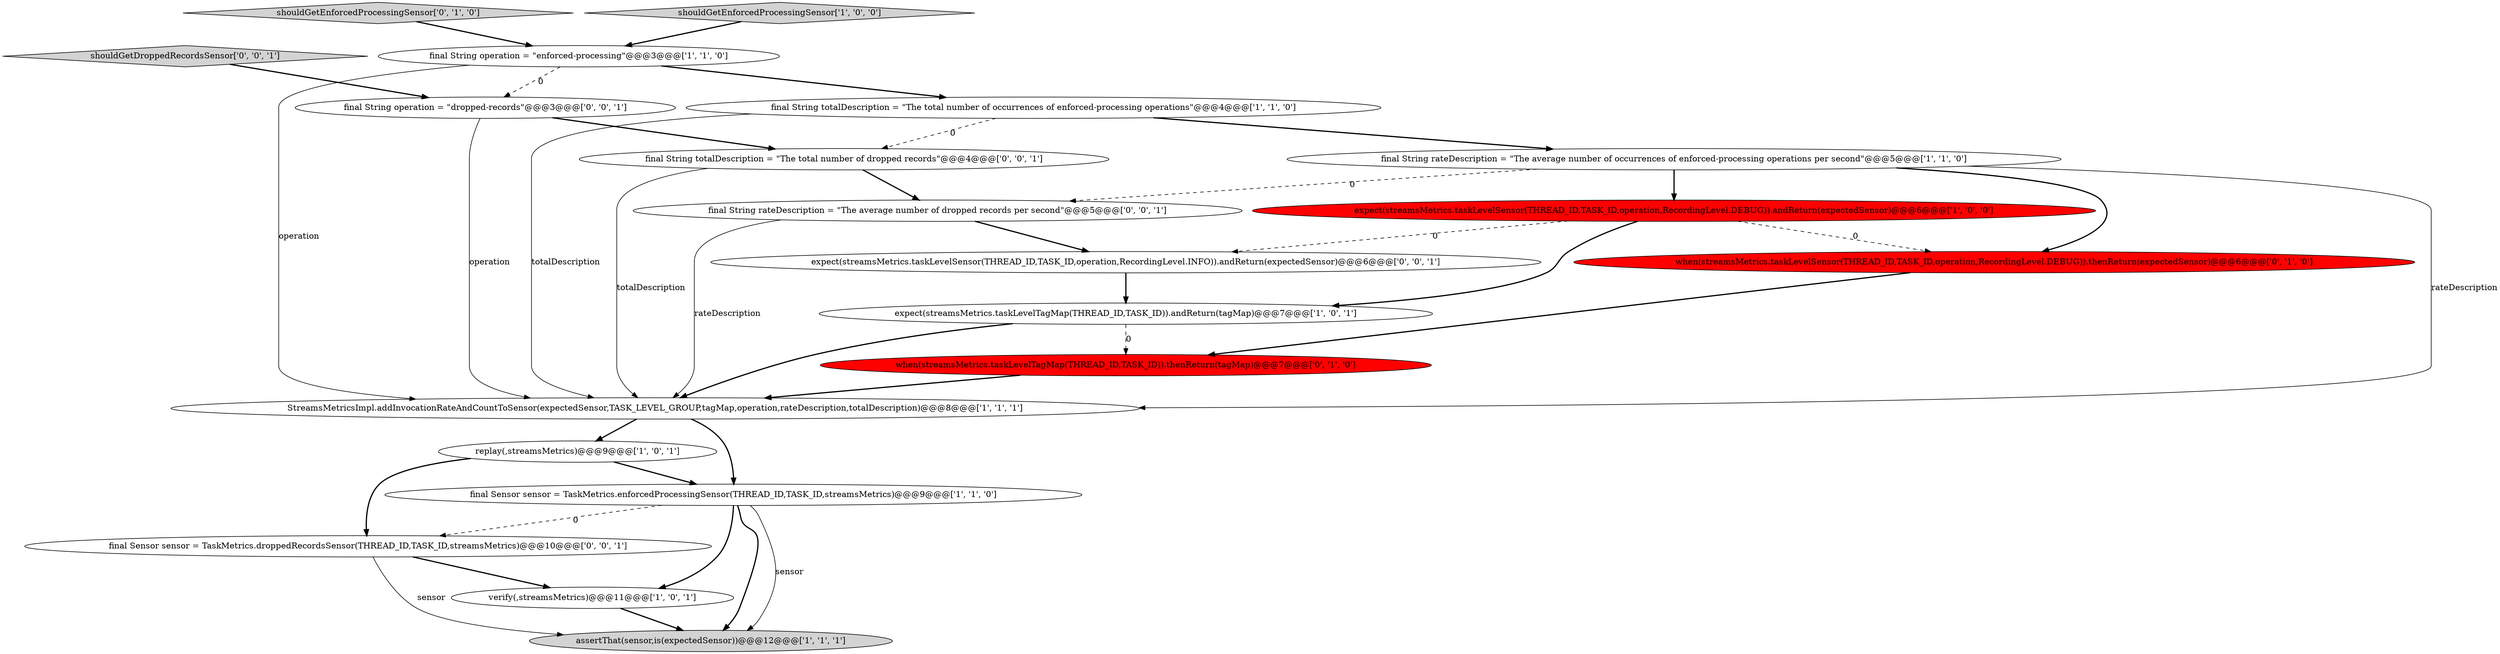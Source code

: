 digraph {
1 [style = filled, label = "assertThat(sensor,is(expectedSensor))@@@12@@@['1', '1', '1']", fillcolor = lightgray, shape = ellipse image = "AAA0AAABBB1BBB"];
11 [style = filled, label = "shouldGetEnforcedProcessingSensor['0', '1', '0']", fillcolor = lightgray, shape = diamond image = "AAA0AAABBB2BBB"];
15 [style = filled, label = "final String totalDescription = \"The total number of dropped records\"@@@4@@@['0', '0', '1']", fillcolor = white, shape = ellipse image = "AAA0AAABBB3BBB"];
3 [style = filled, label = "replay(,streamsMetrics)@@@9@@@['1', '0', '1']", fillcolor = white, shape = ellipse image = "AAA0AAABBB1BBB"];
7 [style = filled, label = "final String totalDescription = \"The total number of occurrences of enforced-processing operations\"@@@4@@@['1', '1', '0']", fillcolor = white, shape = ellipse image = "AAA0AAABBB1BBB"];
8 [style = filled, label = "expect(streamsMetrics.taskLevelSensor(THREAD_ID,TASK_ID,operation,RecordingLevel.DEBUG)).andReturn(expectedSensor)@@@6@@@['1', '0', '0']", fillcolor = red, shape = ellipse image = "AAA1AAABBB1BBB"];
9 [style = filled, label = "StreamsMetricsImpl.addInvocationRateAndCountToSensor(expectedSensor,TASK_LEVEL_GROUP,tagMap,operation,rateDescription,totalDescription)@@@8@@@['1', '1', '1']", fillcolor = white, shape = ellipse image = "AAA0AAABBB1BBB"];
13 [style = filled, label = "when(streamsMetrics.taskLevelSensor(THREAD_ID,TASK_ID,operation,RecordingLevel.DEBUG)).thenReturn(expectedSensor)@@@6@@@['0', '1', '0']", fillcolor = red, shape = ellipse image = "AAA1AAABBB2BBB"];
17 [style = filled, label = "final Sensor sensor = TaskMetrics.droppedRecordsSensor(THREAD_ID,TASK_ID,streamsMetrics)@@@10@@@['0', '0', '1']", fillcolor = white, shape = ellipse image = "AAA0AAABBB3BBB"];
14 [style = filled, label = "final String operation = \"dropped-records\"@@@3@@@['0', '0', '1']", fillcolor = white, shape = ellipse image = "AAA0AAABBB3BBB"];
0 [style = filled, label = "final Sensor sensor = TaskMetrics.enforcedProcessingSensor(THREAD_ID,TASK_ID,streamsMetrics)@@@9@@@['1', '1', '0']", fillcolor = white, shape = ellipse image = "AAA0AAABBB1BBB"];
10 [style = filled, label = "shouldGetEnforcedProcessingSensor['1', '0', '0']", fillcolor = lightgray, shape = diamond image = "AAA0AAABBB1BBB"];
18 [style = filled, label = "final String rateDescription = \"The average number of dropped records per second\"@@@5@@@['0', '0', '1']", fillcolor = white, shape = ellipse image = "AAA0AAABBB3BBB"];
6 [style = filled, label = "verify(,streamsMetrics)@@@11@@@['1', '0', '1']", fillcolor = white, shape = ellipse image = "AAA0AAABBB1BBB"];
19 [style = filled, label = "expect(streamsMetrics.taskLevelSensor(THREAD_ID,TASK_ID,operation,RecordingLevel.INFO)).andReturn(expectedSensor)@@@6@@@['0', '0', '1']", fillcolor = white, shape = ellipse image = "AAA0AAABBB3BBB"];
2 [style = filled, label = "final String rateDescription = \"The average number of occurrences of enforced-processing operations per second\"@@@5@@@['1', '1', '0']", fillcolor = white, shape = ellipse image = "AAA0AAABBB1BBB"];
12 [style = filled, label = "when(streamsMetrics.taskLevelTagMap(THREAD_ID,TASK_ID)).thenReturn(tagMap)@@@7@@@['0', '1', '0']", fillcolor = red, shape = ellipse image = "AAA1AAABBB2BBB"];
5 [style = filled, label = "expect(streamsMetrics.taskLevelTagMap(THREAD_ID,TASK_ID)).andReturn(tagMap)@@@7@@@['1', '0', '1']", fillcolor = white, shape = ellipse image = "AAA0AAABBB1BBB"];
4 [style = filled, label = "final String operation = \"enforced-processing\"@@@3@@@['1', '1', '0']", fillcolor = white, shape = ellipse image = "AAA0AAABBB1BBB"];
16 [style = filled, label = "shouldGetDroppedRecordsSensor['0', '0', '1']", fillcolor = lightgray, shape = diamond image = "AAA0AAABBB3BBB"];
8->19 [style = dashed, label="0"];
5->12 [style = dashed, label="0"];
14->9 [style = solid, label="operation"];
9->0 [style = bold, label=""];
5->9 [style = bold, label=""];
17->6 [style = bold, label=""];
0->6 [style = bold, label=""];
11->4 [style = bold, label=""];
18->19 [style = bold, label=""];
0->1 [style = solid, label="sensor"];
15->9 [style = solid, label="totalDescription"];
18->9 [style = solid, label="rateDescription"];
17->1 [style = solid, label="sensor"];
12->9 [style = bold, label=""];
0->17 [style = dashed, label="0"];
15->18 [style = bold, label=""];
4->7 [style = bold, label=""];
3->0 [style = bold, label=""];
4->9 [style = solid, label="operation"];
2->13 [style = bold, label=""];
8->13 [style = dashed, label="0"];
19->5 [style = bold, label=""];
6->1 [style = bold, label=""];
13->12 [style = bold, label=""];
8->5 [style = bold, label=""];
7->9 [style = solid, label="totalDescription"];
7->2 [style = bold, label=""];
0->1 [style = bold, label=""];
2->18 [style = dashed, label="0"];
10->4 [style = bold, label=""];
2->9 [style = solid, label="rateDescription"];
7->15 [style = dashed, label="0"];
9->3 [style = bold, label=""];
3->17 [style = bold, label=""];
16->14 [style = bold, label=""];
14->15 [style = bold, label=""];
4->14 [style = dashed, label="0"];
2->8 [style = bold, label=""];
}
